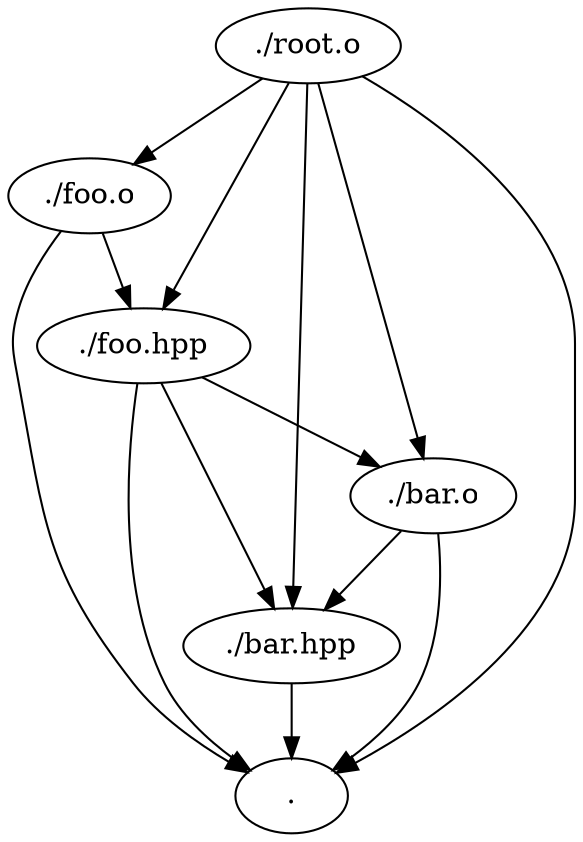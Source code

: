 digraph DependencyGraph
	{
	"./bar.o"->".";
	"./bar.o"->"./bar.hpp";
	"./foo.o"->".";
	"./foo.o"->"./foo.hpp";
	"./foo.hpp"->".";
	"./foo.hpp"->"./bar.hpp";
	"./foo.hpp"->"./bar.o";
	"./root.o"->".";
	"./root.o"->"./foo.hpp";
	"./root.o"->"./foo.o";
	"./root.o"->"./bar.hpp";
	"./root.o"->"./bar.o";
	"./bar.hpp"->".";
	}
